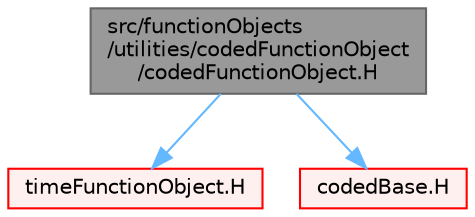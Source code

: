 digraph "src/functionObjects/utilities/codedFunctionObject/codedFunctionObject.H"
{
 // LATEX_PDF_SIZE
  bgcolor="transparent";
  edge [fontname=Helvetica,fontsize=10,labelfontname=Helvetica,labelfontsize=10];
  node [fontname=Helvetica,fontsize=10,shape=box,height=0.2,width=0.4];
  Node1 [id="Node000001",label="src/functionObjects\l/utilities/codedFunctionObject\l/codedFunctionObject.H",height=0.2,width=0.4,color="gray40", fillcolor="grey60", style="filled", fontcolor="black",tooltip=" "];
  Node1 -> Node2 [id="edge1_Node000001_Node000002",color="steelblue1",style="solid",tooltip=" "];
  Node2 [id="Node000002",label="timeFunctionObject.H",height=0.2,width=0.4,color="red", fillcolor="#FFF0F0", style="filled",URL="$timeFunctionObject_8H.html",tooltip=" "];
  Node1 -> Node249 [id="edge2_Node000001_Node000249",color="steelblue1",style="solid",tooltip=" "];
  Node249 [id="Node000249",label="codedBase.H",height=0.2,width=0.4,color="red", fillcolor="#FFF0F0", style="filled",URL="$codedBase_8H.html",tooltip=" "];
}
